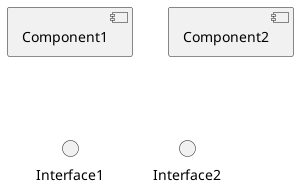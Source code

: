 @startuml components-and-interfaces

' Create two components
[Component1] as c1
component Component2 as c2

' Create two interfaces
() Interface1 as i1
interface Interface2 as i2

@enduml